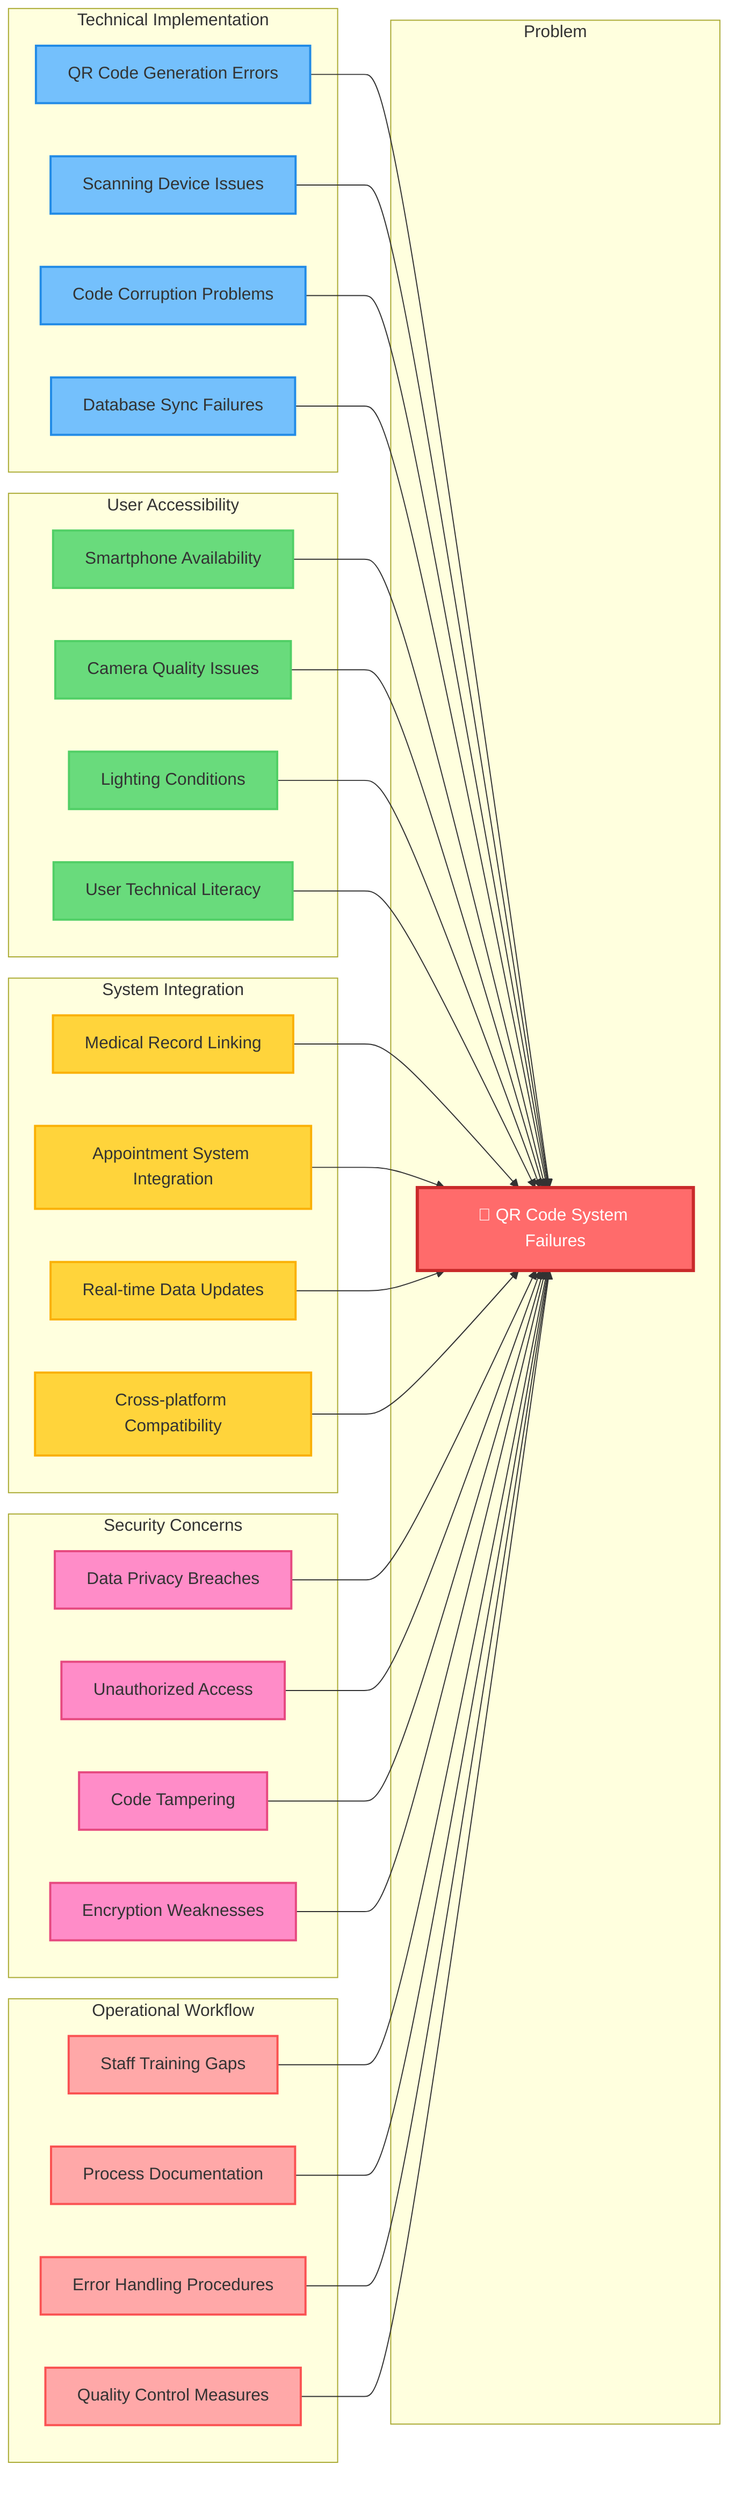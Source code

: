 graph LR
    subgraph Problem
        P[🚩 QR Code System Failures]
    end

    subgraph "Technical Implementation"
        T1a[QR Code Generation Errors]
        T1b[Scanning Device Issues]
        T1c[Code Corruption Problems]
        T1d[Database Sync Failures]
    end

    subgraph "User Accessibility"
        A1a[Smartphone Availability]
        A1b[Camera Quality Issues]
        A1c[Lighting Conditions]
        A1d[User Technical Literacy]
    end

    subgraph "System Integration"
        S1a[Medical Record Linking]
        S1b[Appointment System Integration]
        S1c[Real-time Data Updates]
        S1d[Cross-platform Compatibility]
    end

    subgraph "Security Concerns"
        C1a[Data Privacy Breaches]
        C1b[Unauthorized Access]
        C1c[Code Tampering]
        C1d[Encryption Weaknesses]
    end

    subgraph "Operational Workflow"
        O1a[Staff Training Gaps]
        O1b[Process Documentation]
        O1c[Error Handling Procedures]
        O1d[Quality Control Measures]
    end

    T1a --> P
    T1b --> P
    T1c --> P
    T1d --> P
    A1a --> P
    A1b --> P
    A1c --> P
    A1d --> P
    S1a --> P
    S1b --> P
    S1c --> P
    S1d --> P
    C1a --> P
    C1b --> P
    C1c --> P
    C1d --> P
    O1a --> P
    O1b --> P
    O1c --> P
    O1d --> P

    classDef problem fill:#ff6b6b,stroke:#c92a2a,stroke-width:3px,color:#fff
    classDef technical fill:#74c0fc,stroke:#228be6,stroke-width:2px
    classDef accessibility fill:#69db7c,stroke:#51cf66,stroke-width:2px
    classDef integration fill:#ffd43b,stroke:#fab005,stroke-width:2px
    classDef security fill:#ff8cc8,stroke:#e64980,stroke-width:2px
    classDef operational fill:#ffa8a8,stroke:#fa5252,stroke-width:2px

    class P problem
    class T1a,T1b,T1c,T1d technical
    class A1a,A1b,A1c,A1d accessibility
    class S1a,S1b,S1c,S1d integration
    class C1a,C1b,C1c,C1d security
    class O1a,O1b,O1c,O1d operational